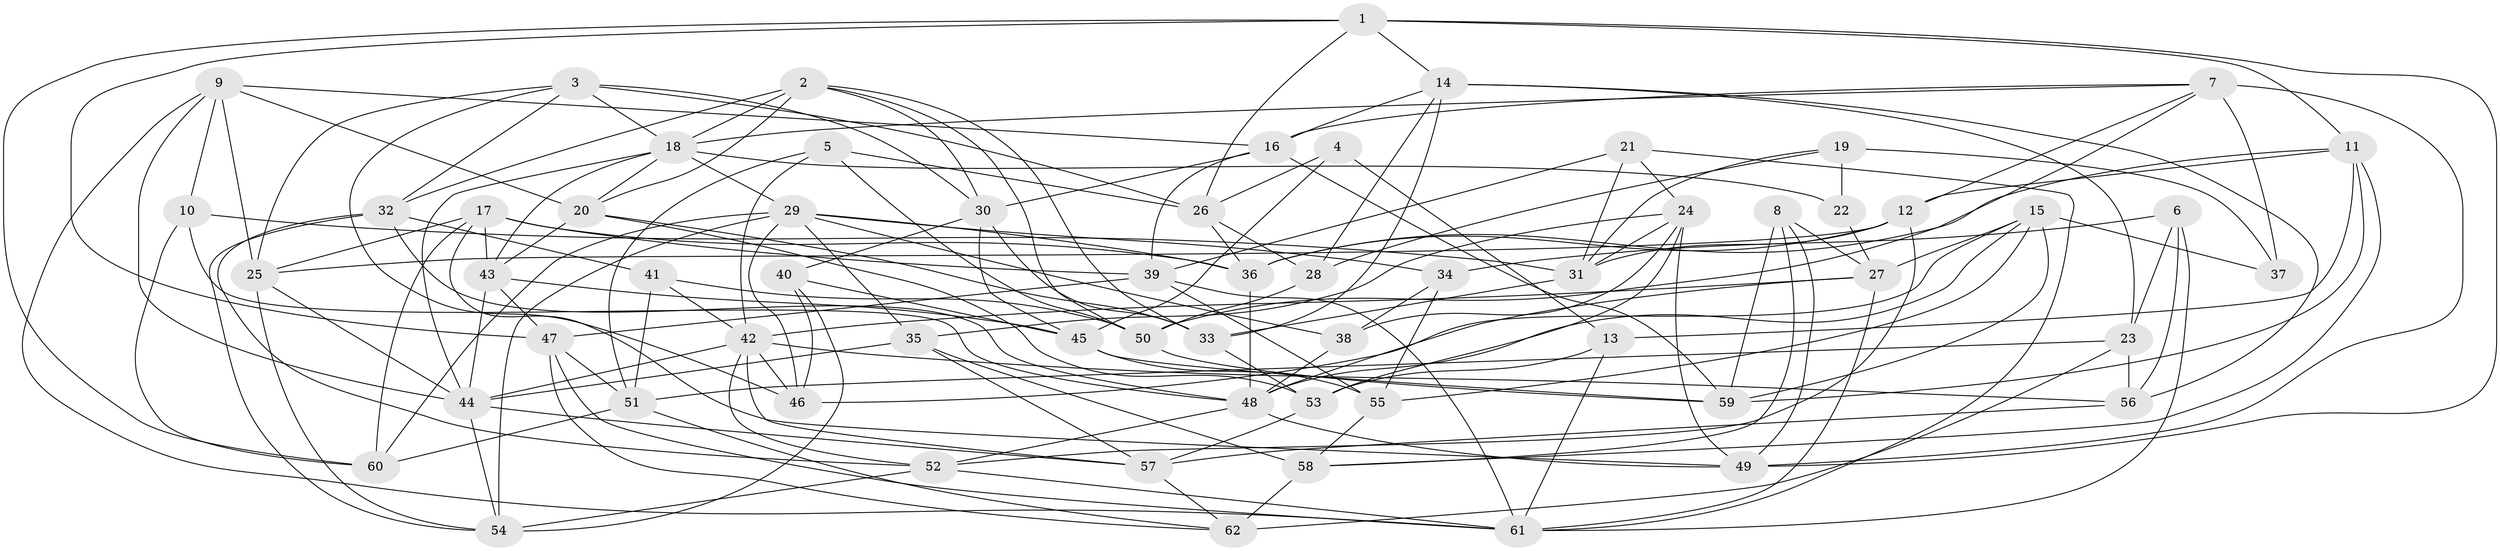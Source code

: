 // original degree distribution, {4: 1.0}
// Generated by graph-tools (version 1.1) at 2025/38/03/04/25 23:38:18]
// undirected, 62 vertices, 171 edges
graph export_dot {
  node [color=gray90,style=filled];
  1;
  2;
  3;
  4;
  5;
  6;
  7;
  8;
  9;
  10;
  11;
  12;
  13;
  14;
  15;
  16;
  17;
  18;
  19;
  20;
  21;
  22;
  23;
  24;
  25;
  26;
  27;
  28;
  29;
  30;
  31;
  32;
  33;
  34;
  35;
  36;
  37;
  38;
  39;
  40;
  41;
  42;
  43;
  44;
  45;
  46;
  47;
  48;
  49;
  50;
  51;
  52;
  53;
  54;
  55;
  56;
  57;
  58;
  59;
  60;
  61;
  62;
  1 -- 11 [weight=1.0];
  1 -- 14 [weight=1.0];
  1 -- 26 [weight=1.0];
  1 -- 47 [weight=1.0];
  1 -- 49 [weight=1.0];
  1 -- 60 [weight=1.0];
  2 -- 18 [weight=1.0];
  2 -- 20 [weight=1.0];
  2 -- 30 [weight=1.0];
  2 -- 32 [weight=1.0];
  2 -- 33 [weight=1.0];
  2 -- 50 [weight=1.0];
  3 -- 18 [weight=1.0];
  3 -- 25 [weight=1.0];
  3 -- 26 [weight=1.0];
  3 -- 30 [weight=1.0];
  3 -- 32 [weight=1.0];
  3 -- 46 [weight=1.0];
  4 -- 13 [weight=2.0];
  4 -- 26 [weight=1.0];
  4 -- 45 [weight=1.0];
  5 -- 26 [weight=1.0];
  5 -- 42 [weight=1.0];
  5 -- 50 [weight=1.0];
  5 -- 51 [weight=1.0];
  6 -- 23 [weight=1.0];
  6 -- 34 [weight=1.0];
  6 -- 56 [weight=1.0];
  6 -- 61 [weight=1.0];
  7 -- 12 [weight=1.0];
  7 -- 16 [weight=1.0];
  7 -- 18 [weight=1.0];
  7 -- 37 [weight=1.0];
  7 -- 49 [weight=1.0];
  7 -- 50 [weight=1.0];
  8 -- 27 [weight=1.0];
  8 -- 49 [weight=1.0];
  8 -- 58 [weight=1.0];
  8 -- 59 [weight=1.0];
  9 -- 10 [weight=1.0];
  9 -- 16 [weight=1.0];
  9 -- 20 [weight=1.0];
  9 -- 25 [weight=1.0];
  9 -- 44 [weight=1.0];
  9 -- 61 [weight=1.0];
  10 -- 31 [weight=1.0];
  10 -- 48 [weight=1.0];
  10 -- 60 [weight=1.0];
  11 -- 12 [weight=1.0];
  11 -- 13 [weight=1.0];
  11 -- 36 [weight=1.0];
  11 -- 58 [weight=1.0];
  11 -- 59 [weight=1.0];
  12 -- 25 [weight=1.0];
  12 -- 31 [weight=1.0];
  12 -- 36 [weight=1.0];
  12 -- 52 [weight=1.0];
  13 -- 53 [weight=2.0];
  13 -- 61 [weight=1.0];
  14 -- 16 [weight=1.0];
  14 -- 23 [weight=1.0];
  14 -- 28 [weight=1.0];
  14 -- 33 [weight=1.0];
  14 -- 56 [weight=1.0];
  15 -- 27 [weight=1.0];
  15 -- 37 [weight=1.0];
  15 -- 46 [weight=1.0];
  15 -- 48 [weight=1.0];
  15 -- 55 [weight=1.0];
  15 -- 59 [weight=1.0];
  16 -- 30 [weight=1.0];
  16 -- 39 [weight=1.0];
  16 -- 59 [weight=1.0];
  17 -- 25 [weight=1.0];
  17 -- 36 [weight=1.0];
  17 -- 39 [weight=1.0];
  17 -- 43 [weight=1.0];
  17 -- 49 [weight=1.0];
  17 -- 60 [weight=1.0];
  18 -- 20 [weight=1.0];
  18 -- 22 [weight=1.0];
  18 -- 29 [weight=1.0];
  18 -- 43 [weight=1.0];
  18 -- 44 [weight=1.0];
  19 -- 22 [weight=2.0];
  19 -- 28 [weight=1.0];
  19 -- 31 [weight=1.0];
  19 -- 37 [weight=2.0];
  20 -- 33 [weight=1.0];
  20 -- 43 [weight=1.0];
  20 -- 53 [weight=1.0];
  21 -- 24 [weight=1.0];
  21 -- 31 [weight=1.0];
  21 -- 39 [weight=1.0];
  21 -- 61 [weight=1.0];
  22 -- 27 [weight=1.0];
  23 -- 51 [weight=1.0];
  23 -- 56 [weight=1.0];
  23 -- 62 [weight=2.0];
  24 -- 31 [weight=1.0];
  24 -- 35 [weight=1.0];
  24 -- 38 [weight=1.0];
  24 -- 49 [weight=1.0];
  24 -- 53 [weight=1.0];
  25 -- 44 [weight=1.0];
  25 -- 54 [weight=1.0];
  26 -- 28 [weight=1.0];
  26 -- 36 [weight=1.0];
  27 -- 42 [weight=1.0];
  27 -- 48 [weight=1.0];
  27 -- 61 [weight=1.0];
  28 -- 50 [weight=1.0];
  29 -- 34 [weight=2.0];
  29 -- 35 [weight=1.0];
  29 -- 36 [weight=1.0];
  29 -- 38 [weight=1.0];
  29 -- 46 [weight=1.0];
  29 -- 54 [weight=1.0];
  29 -- 60 [weight=2.0];
  30 -- 33 [weight=1.0];
  30 -- 40 [weight=1.0];
  30 -- 45 [weight=1.0];
  31 -- 33 [weight=1.0];
  32 -- 41 [weight=1.0];
  32 -- 48 [weight=1.0];
  32 -- 52 [weight=1.0];
  32 -- 54 [weight=1.0];
  33 -- 53 [weight=1.0];
  34 -- 38 [weight=1.0];
  34 -- 55 [weight=2.0];
  35 -- 44 [weight=1.0];
  35 -- 57 [weight=1.0];
  35 -- 58 [weight=2.0];
  36 -- 48 [weight=1.0];
  38 -- 48 [weight=1.0];
  39 -- 47 [weight=1.0];
  39 -- 55 [weight=1.0];
  39 -- 61 [weight=1.0];
  40 -- 45 [weight=1.0];
  40 -- 46 [weight=1.0];
  40 -- 54 [weight=1.0];
  41 -- 42 [weight=1.0];
  41 -- 50 [weight=1.0];
  41 -- 51 [weight=1.0];
  42 -- 44 [weight=1.0];
  42 -- 46 [weight=2.0];
  42 -- 52 [weight=1.0];
  42 -- 56 [weight=2.0];
  42 -- 57 [weight=1.0];
  43 -- 44 [weight=1.0];
  43 -- 45 [weight=1.0];
  43 -- 47 [weight=1.0];
  44 -- 54 [weight=1.0];
  44 -- 57 [weight=1.0];
  45 -- 55 [weight=1.0];
  45 -- 59 [weight=1.0];
  47 -- 51 [weight=1.0];
  47 -- 61 [weight=1.0];
  47 -- 62 [weight=1.0];
  48 -- 49 [weight=1.0];
  48 -- 52 [weight=1.0];
  50 -- 59 [weight=1.0];
  51 -- 60 [weight=1.0];
  51 -- 62 [weight=1.0];
  52 -- 54 [weight=1.0];
  52 -- 61 [weight=1.0];
  53 -- 57 [weight=1.0];
  55 -- 58 [weight=1.0];
  56 -- 57 [weight=1.0];
  57 -- 62 [weight=1.0];
  58 -- 62 [weight=1.0];
}
